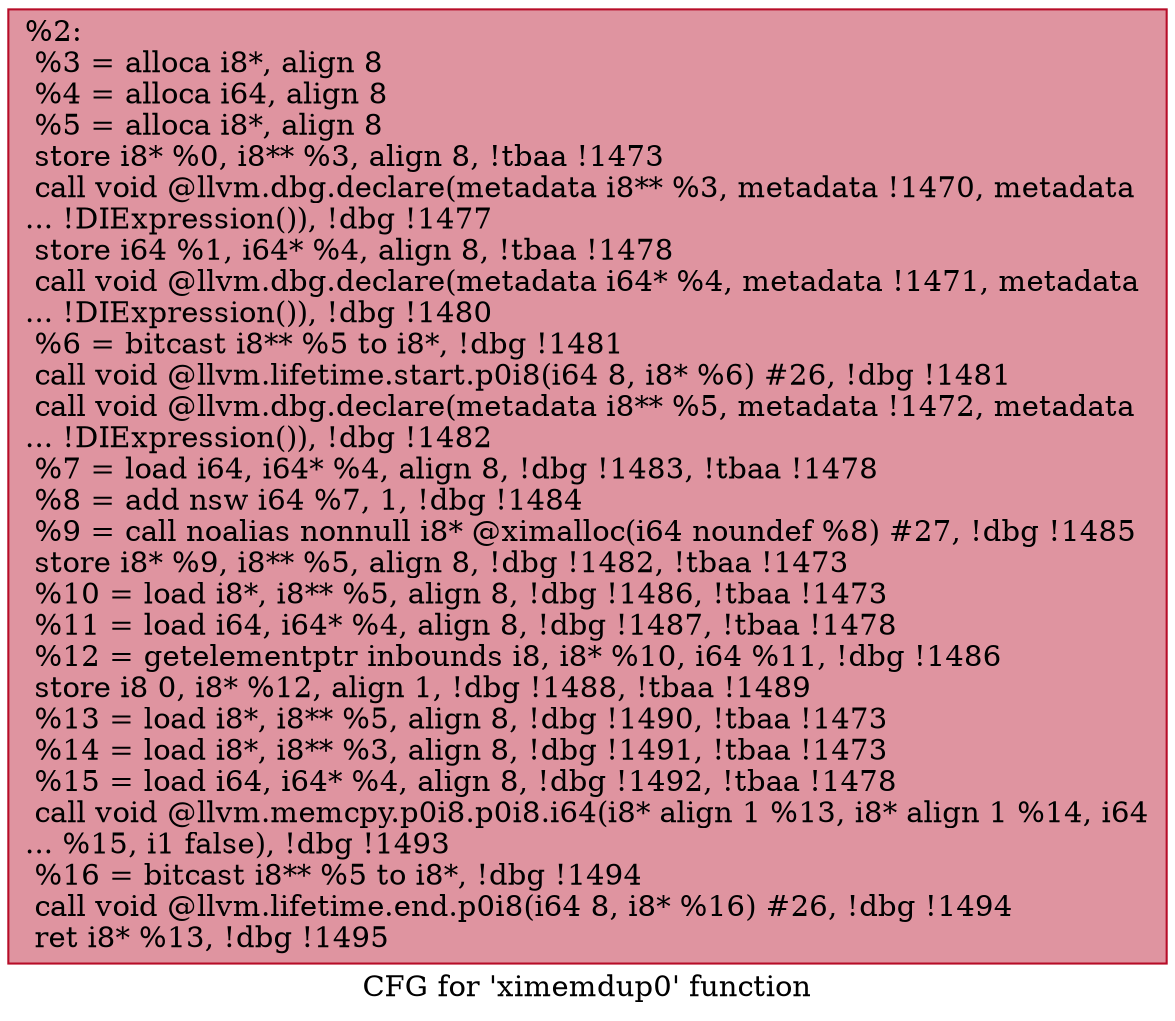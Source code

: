 digraph "CFG for 'ximemdup0' function" {
	label="CFG for 'ximemdup0' function";

	Node0xf46fc0 [shape=record,color="#b70d28ff", style=filled, fillcolor="#b70d2870",label="{%2:\l  %3 = alloca i8*, align 8\l  %4 = alloca i64, align 8\l  %5 = alloca i8*, align 8\l  store i8* %0, i8** %3, align 8, !tbaa !1473\l  call void @llvm.dbg.declare(metadata i8** %3, metadata !1470, metadata\l... !DIExpression()), !dbg !1477\l  store i64 %1, i64* %4, align 8, !tbaa !1478\l  call void @llvm.dbg.declare(metadata i64* %4, metadata !1471, metadata\l... !DIExpression()), !dbg !1480\l  %6 = bitcast i8** %5 to i8*, !dbg !1481\l  call void @llvm.lifetime.start.p0i8(i64 8, i8* %6) #26, !dbg !1481\l  call void @llvm.dbg.declare(metadata i8** %5, metadata !1472, metadata\l... !DIExpression()), !dbg !1482\l  %7 = load i64, i64* %4, align 8, !dbg !1483, !tbaa !1478\l  %8 = add nsw i64 %7, 1, !dbg !1484\l  %9 = call noalias nonnull i8* @ximalloc(i64 noundef %8) #27, !dbg !1485\l  store i8* %9, i8** %5, align 8, !dbg !1482, !tbaa !1473\l  %10 = load i8*, i8** %5, align 8, !dbg !1486, !tbaa !1473\l  %11 = load i64, i64* %4, align 8, !dbg !1487, !tbaa !1478\l  %12 = getelementptr inbounds i8, i8* %10, i64 %11, !dbg !1486\l  store i8 0, i8* %12, align 1, !dbg !1488, !tbaa !1489\l  %13 = load i8*, i8** %5, align 8, !dbg !1490, !tbaa !1473\l  %14 = load i8*, i8** %3, align 8, !dbg !1491, !tbaa !1473\l  %15 = load i64, i64* %4, align 8, !dbg !1492, !tbaa !1478\l  call void @llvm.memcpy.p0i8.p0i8.i64(i8* align 1 %13, i8* align 1 %14, i64\l... %15, i1 false), !dbg !1493\l  %16 = bitcast i8** %5 to i8*, !dbg !1494\l  call void @llvm.lifetime.end.p0i8(i64 8, i8* %16) #26, !dbg !1494\l  ret i8* %13, !dbg !1495\l}"];
}
